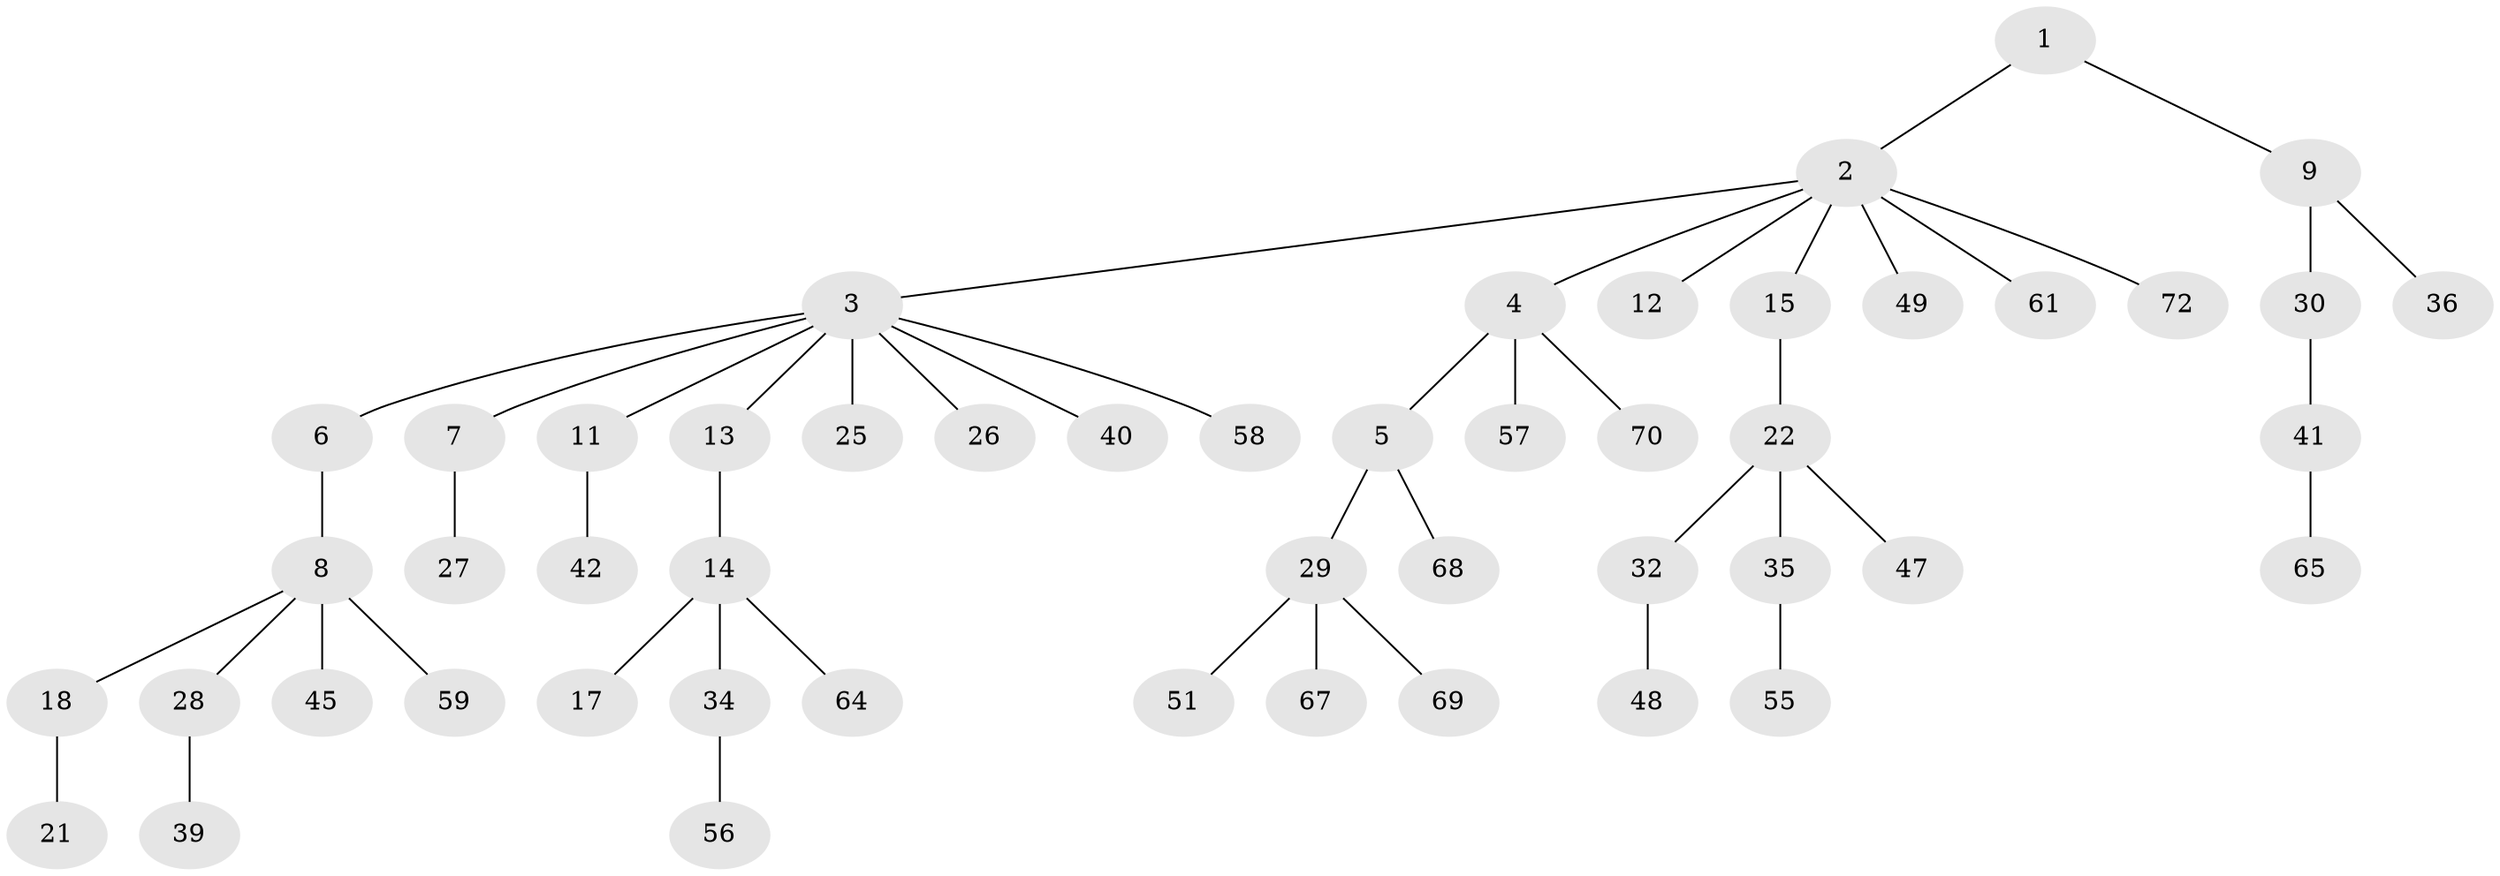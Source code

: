 // Generated by graph-tools (version 1.1) at 2025/24/03/03/25 07:24:07]
// undirected, 50 vertices, 49 edges
graph export_dot {
graph [start="1"]
  node [color=gray90,style=filled];
  1;
  2 [super="+19"];
  3 [super="+23"];
  4 [super="+24"];
  5 [super="+62"];
  6 [super="+73"];
  7 [super="+44"];
  8 [super="+10"];
  9 [super="+50"];
  11 [super="+31"];
  12 [super="+16"];
  13 [super="+20"];
  14 [super="+33"];
  15;
  17 [super="+53"];
  18;
  21;
  22 [super="+37"];
  25;
  26;
  27;
  28 [super="+46"];
  29 [super="+54"];
  30;
  32;
  34 [super="+43"];
  35 [super="+38"];
  36 [super="+71"];
  39 [super="+66"];
  40;
  41 [super="+52"];
  42;
  45;
  47;
  48;
  49;
  51 [super="+60"];
  55;
  56 [super="+63"];
  57;
  58;
  59;
  61;
  64;
  65;
  67;
  68;
  69;
  70;
  72;
  1 -- 2;
  1 -- 9;
  2 -- 3;
  2 -- 4;
  2 -- 12;
  2 -- 15;
  2 -- 49;
  2 -- 72;
  2 -- 61;
  3 -- 6;
  3 -- 7;
  3 -- 11;
  3 -- 13;
  3 -- 26;
  3 -- 40;
  3 -- 25;
  3 -- 58;
  4 -- 5;
  4 -- 70;
  4 -- 57;
  5 -- 29;
  5 -- 68;
  6 -- 8;
  7 -- 27;
  8 -- 59;
  8 -- 18;
  8 -- 28;
  8 -- 45;
  9 -- 30;
  9 -- 36;
  11 -- 42;
  13 -- 14;
  14 -- 17;
  14 -- 34;
  14 -- 64;
  15 -- 22;
  18 -- 21;
  22 -- 32;
  22 -- 35;
  22 -- 47;
  28 -- 39;
  29 -- 51;
  29 -- 69;
  29 -- 67;
  30 -- 41;
  32 -- 48;
  34 -- 56;
  35 -- 55;
  41 -- 65;
}
